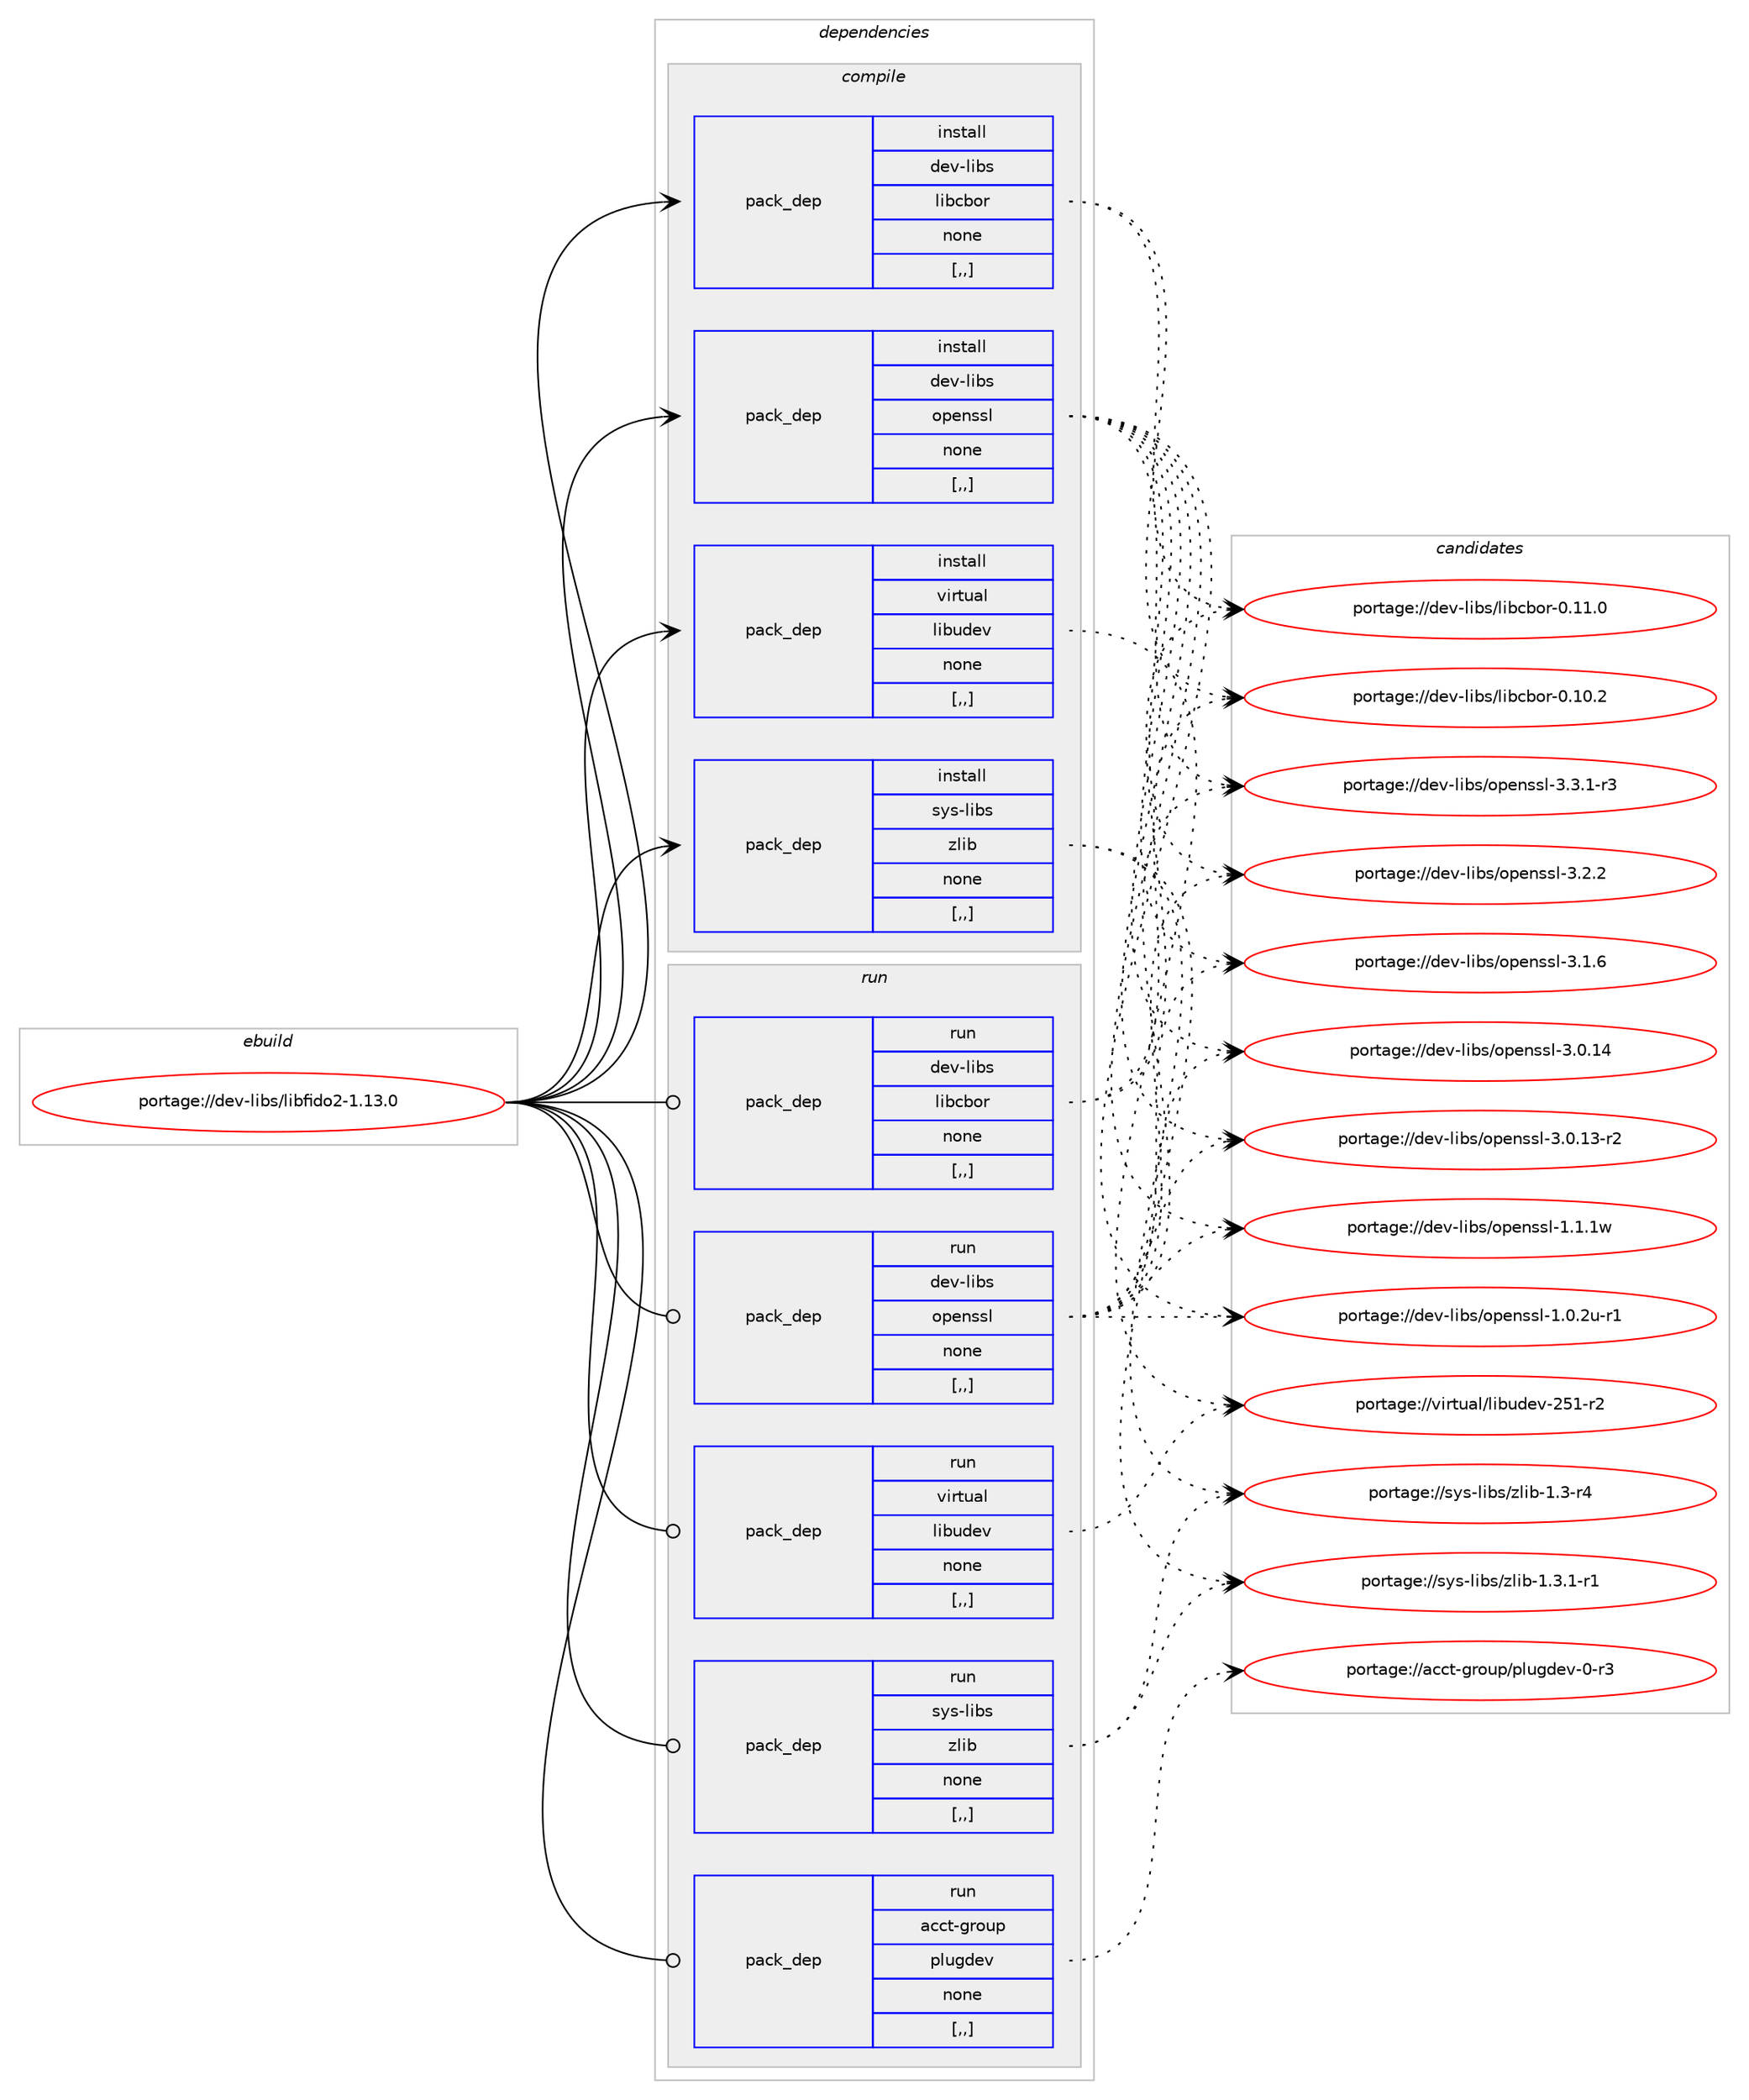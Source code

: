 digraph prolog {

# *************
# Graph options
# *************

newrank=true;
concentrate=true;
compound=true;
graph [rankdir=LR,fontname=Helvetica,fontsize=10,ranksep=1.5];#, ranksep=2.5, nodesep=0.2];
edge  [arrowhead=vee];
node  [fontname=Helvetica,fontsize=10];

# **********
# The ebuild
# **********

subgraph cluster_leftcol {
color=gray;
label=<<i>ebuild</i>>;
id [label="portage://dev-libs/libfido2-1.13.0", color=red, width=4, href="../dev-libs/libfido2-1.13.0.svg"];
}

# ****************
# The dependencies
# ****************

subgraph cluster_midcol {
color=gray;
label=<<i>dependencies</i>>;
subgraph cluster_compile {
fillcolor="#eeeeee";
style=filled;
label=<<i>compile</i>>;
subgraph pack442390 {
dependency604053 [label=<<TABLE BORDER="0" CELLBORDER="1" CELLSPACING="0" CELLPADDING="4" WIDTH="220"><TR><TD ROWSPAN="6" CELLPADDING="30">pack_dep</TD></TR><TR><TD WIDTH="110">install</TD></TR><TR><TD>dev-libs</TD></TR><TR><TD>libcbor</TD></TR><TR><TD>none</TD></TR><TR><TD>[,,]</TD></TR></TABLE>>, shape=none, color=blue];
}
id:e -> dependency604053:w [weight=20,style="solid",arrowhead="vee"];
subgraph pack442391 {
dependency604054 [label=<<TABLE BORDER="0" CELLBORDER="1" CELLSPACING="0" CELLPADDING="4" WIDTH="220"><TR><TD ROWSPAN="6" CELLPADDING="30">pack_dep</TD></TR><TR><TD WIDTH="110">install</TD></TR><TR><TD>dev-libs</TD></TR><TR><TD>openssl</TD></TR><TR><TD>none</TD></TR><TR><TD>[,,]</TD></TR></TABLE>>, shape=none, color=blue];
}
id:e -> dependency604054:w [weight=20,style="solid",arrowhead="vee"];
subgraph pack442392 {
dependency604055 [label=<<TABLE BORDER="0" CELLBORDER="1" CELLSPACING="0" CELLPADDING="4" WIDTH="220"><TR><TD ROWSPAN="6" CELLPADDING="30">pack_dep</TD></TR><TR><TD WIDTH="110">install</TD></TR><TR><TD>sys-libs</TD></TR><TR><TD>zlib</TD></TR><TR><TD>none</TD></TR><TR><TD>[,,]</TD></TR></TABLE>>, shape=none, color=blue];
}
id:e -> dependency604055:w [weight=20,style="solid",arrowhead="vee"];
subgraph pack442393 {
dependency604056 [label=<<TABLE BORDER="0" CELLBORDER="1" CELLSPACING="0" CELLPADDING="4" WIDTH="220"><TR><TD ROWSPAN="6" CELLPADDING="30">pack_dep</TD></TR><TR><TD WIDTH="110">install</TD></TR><TR><TD>virtual</TD></TR><TR><TD>libudev</TD></TR><TR><TD>none</TD></TR><TR><TD>[,,]</TD></TR></TABLE>>, shape=none, color=blue];
}
id:e -> dependency604056:w [weight=20,style="solid",arrowhead="vee"];
}
subgraph cluster_compileandrun {
fillcolor="#eeeeee";
style=filled;
label=<<i>compile and run</i>>;
}
subgraph cluster_run {
fillcolor="#eeeeee";
style=filled;
label=<<i>run</i>>;
subgraph pack442394 {
dependency604057 [label=<<TABLE BORDER="0" CELLBORDER="1" CELLSPACING="0" CELLPADDING="4" WIDTH="220"><TR><TD ROWSPAN="6" CELLPADDING="30">pack_dep</TD></TR><TR><TD WIDTH="110">run</TD></TR><TR><TD>acct-group</TD></TR><TR><TD>plugdev</TD></TR><TR><TD>none</TD></TR><TR><TD>[,,]</TD></TR></TABLE>>, shape=none, color=blue];
}
id:e -> dependency604057:w [weight=20,style="solid",arrowhead="odot"];
subgraph pack442395 {
dependency604058 [label=<<TABLE BORDER="0" CELLBORDER="1" CELLSPACING="0" CELLPADDING="4" WIDTH="220"><TR><TD ROWSPAN="6" CELLPADDING="30">pack_dep</TD></TR><TR><TD WIDTH="110">run</TD></TR><TR><TD>dev-libs</TD></TR><TR><TD>libcbor</TD></TR><TR><TD>none</TD></TR><TR><TD>[,,]</TD></TR></TABLE>>, shape=none, color=blue];
}
id:e -> dependency604058:w [weight=20,style="solid",arrowhead="odot"];
subgraph pack442396 {
dependency604059 [label=<<TABLE BORDER="0" CELLBORDER="1" CELLSPACING="0" CELLPADDING="4" WIDTH="220"><TR><TD ROWSPAN="6" CELLPADDING="30">pack_dep</TD></TR><TR><TD WIDTH="110">run</TD></TR><TR><TD>dev-libs</TD></TR><TR><TD>openssl</TD></TR><TR><TD>none</TD></TR><TR><TD>[,,]</TD></TR></TABLE>>, shape=none, color=blue];
}
id:e -> dependency604059:w [weight=20,style="solid",arrowhead="odot"];
subgraph pack442397 {
dependency604060 [label=<<TABLE BORDER="0" CELLBORDER="1" CELLSPACING="0" CELLPADDING="4" WIDTH="220"><TR><TD ROWSPAN="6" CELLPADDING="30">pack_dep</TD></TR><TR><TD WIDTH="110">run</TD></TR><TR><TD>sys-libs</TD></TR><TR><TD>zlib</TD></TR><TR><TD>none</TD></TR><TR><TD>[,,]</TD></TR></TABLE>>, shape=none, color=blue];
}
id:e -> dependency604060:w [weight=20,style="solid",arrowhead="odot"];
subgraph pack442398 {
dependency604061 [label=<<TABLE BORDER="0" CELLBORDER="1" CELLSPACING="0" CELLPADDING="4" WIDTH="220"><TR><TD ROWSPAN="6" CELLPADDING="30">pack_dep</TD></TR><TR><TD WIDTH="110">run</TD></TR><TR><TD>virtual</TD></TR><TR><TD>libudev</TD></TR><TR><TD>none</TD></TR><TR><TD>[,,]</TD></TR></TABLE>>, shape=none, color=blue];
}
id:e -> dependency604061:w [weight=20,style="solid",arrowhead="odot"];
}
}

# **************
# The candidates
# **************

subgraph cluster_choices {
rank=same;
color=gray;
label=<<i>candidates</i>>;

subgraph choice442390 {
color=black;
nodesep=1;
choice10010111845108105981154710810598999811111445484649494648 [label="portage://dev-libs/libcbor-0.11.0", color=red, width=4,href="../dev-libs/libcbor-0.11.0.svg"];
choice10010111845108105981154710810598999811111445484649484650 [label="portage://dev-libs/libcbor-0.10.2", color=red, width=4,href="../dev-libs/libcbor-0.10.2.svg"];
dependency604053:e -> choice10010111845108105981154710810598999811111445484649494648:w [style=dotted,weight="100"];
dependency604053:e -> choice10010111845108105981154710810598999811111445484649484650:w [style=dotted,weight="100"];
}
subgraph choice442391 {
color=black;
nodesep=1;
choice1001011184510810598115471111121011101151151084551465146494511451 [label="portage://dev-libs/openssl-3.3.1-r3", color=red, width=4,href="../dev-libs/openssl-3.3.1-r3.svg"];
choice100101118451081059811547111112101110115115108455146504650 [label="portage://dev-libs/openssl-3.2.2", color=red, width=4,href="../dev-libs/openssl-3.2.2.svg"];
choice100101118451081059811547111112101110115115108455146494654 [label="portage://dev-libs/openssl-3.1.6", color=red, width=4,href="../dev-libs/openssl-3.1.6.svg"];
choice10010111845108105981154711111210111011511510845514648464952 [label="portage://dev-libs/openssl-3.0.14", color=red, width=4,href="../dev-libs/openssl-3.0.14.svg"];
choice100101118451081059811547111112101110115115108455146484649514511450 [label="portage://dev-libs/openssl-3.0.13-r2", color=red, width=4,href="../dev-libs/openssl-3.0.13-r2.svg"];
choice100101118451081059811547111112101110115115108454946494649119 [label="portage://dev-libs/openssl-1.1.1w", color=red, width=4,href="../dev-libs/openssl-1.1.1w.svg"];
choice1001011184510810598115471111121011101151151084549464846501174511449 [label="portage://dev-libs/openssl-1.0.2u-r1", color=red, width=4,href="../dev-libs/openssl-1.0.2u-r1.svg"];
dependency604054:e -> choice1001011184510810598115471111121011101151151084551465146494511451:w [style=dotted,weight="100"];
dependency604054:e -> choice100101118451081059811547111112101110115115108455146504650:w [style=dotted,weight="100"];
dependency604054:e -> choice100101118451081059811547111112101110115115108455146494654:w [style=dotted,weight="100"];
dependency604054:e -> choice10010111845108105981154711111210111011511510845514648464952:w [style=dotted,weight="100"];
dependency604054:e -> choice100101118451081059811547111112101110115115108455146484649514511450:w [style=dotted,weight="100"];
dependency604054:e -> choice100101118451081059811547111112101110115115108454946494649119:w [style=dotted,weight="100"];
dependency604054:e -> choice1001011184510810598115471111121011101151151084549464846501174511449:w [style=dotted,weight="100"];
}
subgraph choice442392 {
color=black;
nodesep=1;
choice115121115451081059811547122108105984549465146494511449 [label="portage://sys-libs/zlib-1.3.1-r1", color=red, width=4,href="../sys-libs/zlib-1.3.1-r1.svg"];
choice11512111545108105981154712210810598454946514511452 [label="portage://sys-libs/zlib-1.3-r4", color=red, width=4,href="../sys-libs/zlib-1.3-r4.svg"];
dependency604055:e -> choice115121115451081059811547122108105984549465146494511449:w [style=dotted,weight="100"];
dependency604055:e -> choice11512111545108105981154712210810598454946514511452:w [style=dotted,weight="100"];
}
subgraph choice442393 {
color=black;
nodesep=1;
choice118105114116117971084710810598117100101118455053494511450 [label="portage://virtual/libudev-251-r2", color=red, width=4,href="../virtual/libudev-251-r2.svg"];
dependency604056:e -> choice118105114116117971084710810598117100101118455053494511450:w [style=dotted,weight="100"];
}
subgraph choice442394 {
color=black;
nodesep=1;
choice979999116451031141111171124711210811710310010111845484511451 [label="portage://acct-group/plugdev-0-r3", color=red, width=4,href="../acct-group/plugdev-0-r3.svg"];
dependency604057:e -> choice979999116451031141111171124711210811710310010111845484511451:w [style=dotted,weight="100"];
}
subgraph choice442395 {
color=black;
nodesep=1;
choice10010111845108105981154710810598999811111445484649494648 [label="portage://dev-libs/libcbor-0.11.0", color=red, width=4,href="../dev-libs/libcbor-0.11.0.svg"];
choice10010111845108105981154710810598999811111445484649484650 [label="portage://dev-libs/libcbor-0.10.2", color=red, width=4,href="../dev-libs/libcbor-0.10.2.svg"];
dependency604058:e -> choice10010111845108105981154710810598999811111445484649494648:w [style=dotted,weight="100"];
dependency604058:e -> choice10010111845108105981154710810598999811111445484649484650:w [style=dotted,weight="100"];
}
subgraph choice442396 {
color=black;
nodesep=1;
choice1001011184510810598115471111121011101151151084551465146494511451 [label="portage://dev-libs/openssl-3.3.1-r3", color=red, width=4,href="../dev-libs/openssl-3.3.1-r3.svg"];
choice100101118451081059811547111112101110115115108455146504650 [label="portage://dev-libs/openssl-3.2.2", color=red, width=4,href="../dev-libs/openssl-3.2.2.svg"];
choice100101118451081059811547111112101110115115108455146494654 [label="portage://dev-libs/openssl-3.1.6", color=red, width=4,href="../dev-libs/openssl-3.1.6.svg"];
choice10010111845108105981154711111210111011511510845514648464952 [label="portage://dev-libs/openssl-3.0.14", color=red, width=4,href="../dev-libs/openssl-3.0.14.svg"];
choice100101118451081059811547111112101110115115108455146484649514511450 [label="portage://dev-libs/openssl-3.0.13-r2", color=red, width=4,href="../dev-libs/openssl-3.0.13-r2.svg"];
choice100101118451081059811547111112101110115115108454946494649119 [label="portage://dev-libs/openssl-1.1.1w", color=red, width=4,href="../dev-libs/openssl-1.1.1w.svg"];
choice1001011184510810598115471111121011101151151084549464846501174511449 [label="portage://dev-libs/openssl-1.0.2u-r1", color=red, width=4,href="../dev-libs/openssl-1.0.2u-r1.svg"];
dependency604059:e -> choice1001011184510810598115471111121011101151151084551465146494511451:w [style=dotted,weight="100"];
dependency604059:e -> choice100101118451081059811547111112101110115115108455146504650:w [style=dotted,weight="100"];
dependency604059:e -> choice100101118451081059811547111112101110115115108455146494654:w [style=dotted,weight="100"];
dependency604059:e -> choice10010111845108105981154711111210111011511510845514648464952:w [style=dotted,weight="100"];
dependency604059:e -> choice100101118451081059811547111112101110115115108455146484649514511450:w [style=dotted,weight="100"];
dependency604059:e -> choice100101118451081059811547111112101110115115108454946494649119:w [style=dotted,weight="100"];
dependency604059:e -> choice1001011184510810598115471111121011101151151084549464846501174511449:w [style=dotted,weight="100"];
}
subgraph choice442397 {
color=black;
nodesep=1;
choice115121115451081059811547122108105984549465146494511449 [label="portage://sys-libs/zlib-1.3.1-r1", color=red, width=4,href="../sys-libs/zlib-1.3.1-r1.svg"];
choice11512111545108105981154712210810598454946514511452 [label="portage://sys-libs/zlib-1.3-r4", color=red, width=4,href="../sys-libs/zlib-1.3-r4.svg"];
dependency604060:e -> choice115121115451081059811547122108105984549465146494511449:w [style=dotted,weight="100"];
dependency604060:e -> choice11512111545108105981154712210810598454946514511452:w [style=dotted,weight="100"];
}
subgraph choice442398 {
color=black;
nodesep=1;
choice118105114116117971084710810598117100101118455053494511450 [label="portage://virtual/libudev-251-r2", color=red, width=4,href="../virtual/libudev-251-r2.svg"];
dependency604061:e -> choice118105114116117971084710810598117100101118455053494511450:w [style=dotted,weight="100"];
}
}

}
